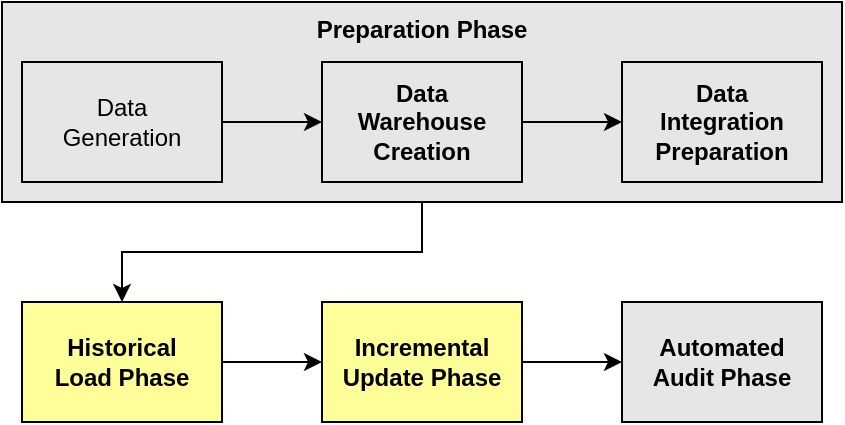 <mxfile version="22.1.2" type="device">
  <diagram name="Page-1" id="McyMHSzjDs7s2wAdyM3S">
    <mxGraphModel dx="1826" dy="749" grid="1" gridSize="10" guides="1" tooltips="1" connect="1" arrows="1" fold="1" page="1" pageScale="1" pageWidth="1169" pageHeight="827" math="0" shadow="0">
      <root>
        <mxCell id="0" />
        <mxCell id="1" parent="0" />
        <mxCell id="gjK0mtJBA3Fu0gYaQ9co-18" style="edgeStyle=orthogonalEdgeStyle;rounded=0;orthogonalLoop=1;jettySize=auto;html=1;exitX=0.5;exitY=1;exitDx=0;exitDy=0;entryX=0.5;entryY=0;entryDx=0;entryDy=0;" edge="1" parent="1" source="gjK0mtJBA3Fu0gYaQ9co-14" target="gjK0mtJBA3Fu0gYaQ9co-4">
          <mxGeometry relative="1" as="geometry" />
        </mxCell>
        <mxCell id="gjK0mtJBA3Fu0gYaQ9co-14" value="&lt;b&gt;Preparation Phase&lt;/b&gt;&lt;br&gt;&lt;br&gt;&lt;br&gt;&lt;br&gt;&lt;br&gt;&lt;br&gt;" style="rounded=0;whiteSpace=wrap;html=1;fillColor=#E6E6E6;" vertex="1" parent="1">
          <mxGeometry x="40" y="30" width="420" height="100" as="geometry" />
        </mxCell>
        <mxCell id="gjK0mtJBA3Fu0gYaQ9co-7" style="edgeStyle=orthogonalEdgeStyle;rounded=0;orthogonalLoop=1;jettySize=auto;html=1;exitX=1;exitY=0.5;exitDx=0;exitDy=0;entryX=0;entryY=0.5;entryDx=0;entryDy=0;" edge="1" parent="1" source="gjK0mtJBA3Fu0gYaQ9co-1" target="gjK0mtJBA3Fu0gYaQ9co-2">
          <mxGeometry relative="1" as="geometry" />
        </mxCell>
        <mxCell id="gjK0mtJBA3Fu0gYaQ9co-1" value="&lt;span&gt;Data&lt;br&gt;Generation&lt;br&gt;&lt;/span&gt;" style="rounded=0;whiteSpace=wrap;html=1;fillColor=#E6E6E6;fontStyle=0" vertex="1" parent="1">
          <mxGeometry x="50" y="60" width="100" height="60" as="geometry" />
        </mxCell>
        <mxCell id="gjK0mtJBA3Fu0gYaQ9co-8" style="edgeStyle=orthogonalEdgeStyle;rounded=0;orthogonalLoop=1;jettySize=auto;html=1;exitX=1;exitY=0.5;exitDx=0;exitDy=0;entryX=0;entryY=0.5;entryDx=0;entryDy=0;" edge="1" parent="1" source="gjK0mtJBA3Fu0gYaQ9co-2" target="gjK0mtJBA3Fu0gYaQ9co-3">
          <mxGeometry relative="1" as="geometry" />
        </mxCell>
        <mxCell id="gjK0mtJBA3Fu0gYaQ9co-2" value="&lt;span&gt;Data&lt;br&gt;Warehouse Creation&lt;br&gt;&lt;/span&gt;" style="rounded=0;whiteSpace=wrap;html=1;fillColor=#E6E6E6;fontStyle=1" vertex="1" parent="1">
          <mxGeometry x="200" y="60" width="100" height="60" as="geometry" />
        </mxCell>
        <mxCell id="gjK0mtJBA3Fu0gYaQ9co-3" value="&lt;span&gt;Data&lt;br&gt;Integration&lt;br&gt;Preparation&lt;br&gt;&lt;/span&gt;" style="rounded=0;whiteSpace=wrap;html=1;fillColor=#E6E6E6;fontStyle=1" vertex="1" parent="1">
          <mxGeometry x="350" y="60" width="100" height="60" as="geometry" />
        </mxCell>
        <mxCell id="gjK0mtJBA3Fu0gYaQ9co-10" style="edgeStyle=orthogonalEdgeStyle;rounded=0;orthogonalLoop=1;jettySize=auto;html=1;exitX=1;exitY=0.5;exitDx=0;exitDy=0;entryX=0;entryY=0.5;entryDx=0;entryDy=0;" edge="1" parent="1" source="gjK0mtJBA3Fu0gYaQ9co-4" target="gjK0mtJBA3Fu0gYaQ9co-5">
          <mxGeometry relative="1" as="geometry" />
        </mxCell>
        <mxCell id="gjK0mtJBA3Fu0gYaQ9co-4" value="&lt;b&gt;Historical&lt;br&gt;Load Phase&lt;br&gt;&lt;/b&gt;" style="rounded=0;whiteSpace=wrap;html=1;fillColor=#FFFF99;" vertex="1" parent="1">
          <mxGeometry x="50" y="180" width="100" height="60" as="geometry" />
        </mxCell>
        <mxCell id="gjK0mtJBA3Fu0gYaQ9co-11" style="edgeStyle=orthogonalEdgeStyle;rounded=0;orthogonalLoop=1;jettySize=auto;html=1;exitX=1;exitY=0.5;exitDx=0;exitDy=0;entryX=0;entryY=0.5;entryDx=0;entryDy=0;" edge="1" parent="1" source="gjK0mtJBA3Fu0gYaQ9co-5" target="gjK0mtJBA3Fu0gYaQ9co-6">
          <mxGeometry relative="1" as="geometry" />
        </mxCell>
        <mxCell id="gjK0mtJBA3Fu0gYaQ9co-5" value="&lt;b&gt;Incremental Update Phase&lt;br&gt;&lt;/b&gt;" style="rounded=0;whiteSpace=wrap;html=1;fillColor=#FFFF99;" vertex="1" parent="1">
          <mxGeometry x="200" y="180" width="100" height="60" as="geometry" />
        </mxCell>
        <mxCell id="gjK0mtJBA3Fu0gYaQ9co-6" value="&lt;b&gt;Automated&lt;br&gt;Audit Phase&lt;br&gt;&lt;/b&gt;" style="rounded=0;whiteSpace=wrap;html=1;fillColor=#E6E6E6;" vertex="1" parent="1">
          <mxGeometry x="350" y="180" width="100" height="60" as="geometry" />
        </mxCell>
      </root>
    </mxGraphModel>
  </diagram>
</mxfile>
